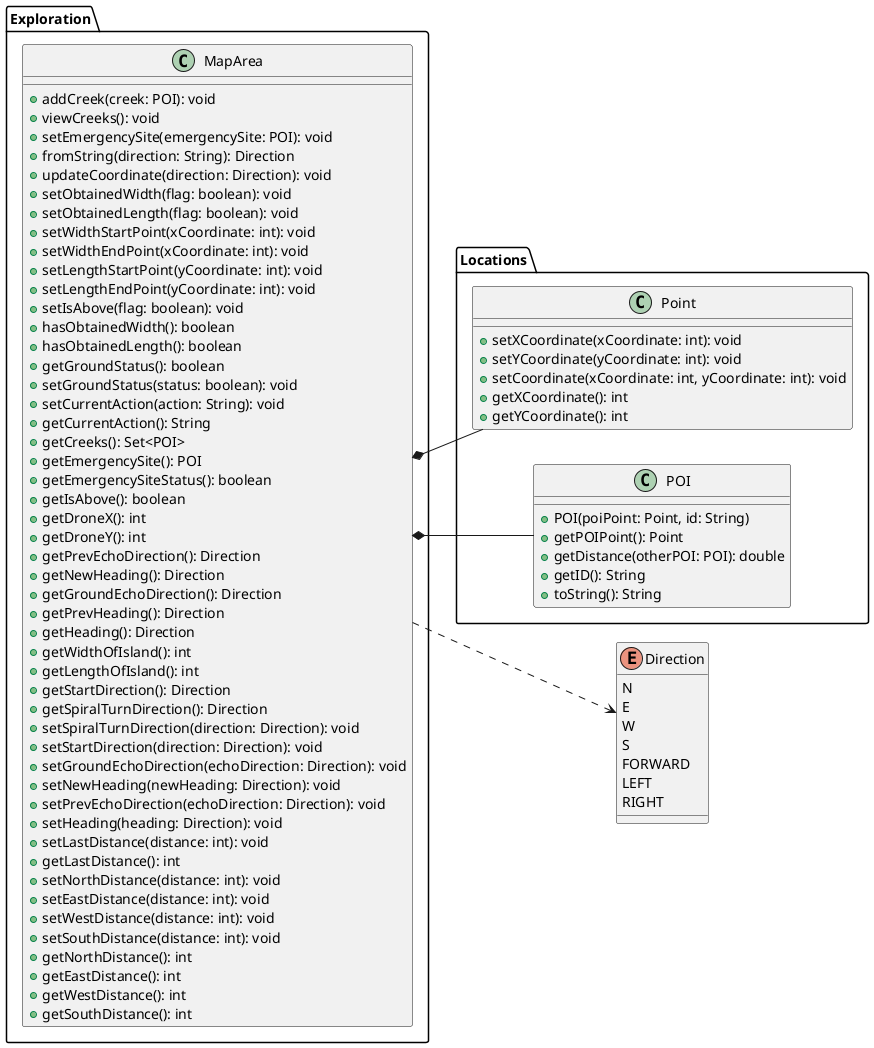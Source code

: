 @startuml "MapArea"

left to right direction
package Exploration {
    class MapArea {
        + addCreek(creek: POI): void
        + viewCreeks(): void
        + setEmergencySite(emergencySite: POI): void
        + fromString(direction: String): Direction
        + updateCoordinate(direction: Direction): void
        + setObtainedWidth(flag: boolean): void
        + setObtainedLength(flag: boolean): void
        + setWidthStartPoint(xCoordinate: int): void
        + setWidthEndPoint(xCoordinate: int): void
        + setLengthStartPoint(yCoordinate: int): void
        + setLengthEndPoint(yCoordinate: int): void
        + setIsAbove(flag: boolean): void
        + hasObtainedWidth(): boolean
        + hasObtainedLength(): boolean
        + getGroundStatus(): boolean
        + setGroundStatus(status: boolean): void
        + setCurrentAction(action: String): void
        + getCurrentAction(): String
        + getCreeks(): Set<POI>
        + getEmergencySite(): POI
        + getEmergencySiteStatus(): boolean
        + getIsAbove(): boolean
        + getDroneX(): int
        + getDroneY(): int
        + getPrevEchoDirection(): Direction
        + getNewHeading(): Direction
        + getGroundEchoDirection(): Direction
        + getPrevHeading(): Direction
        + getHeading(): Direction
        + getWidthOfIsland(): int
        + getLengthOfIsland(): int
        + getStartDirection(): Direction
        + getSpiralTurnDirection(): Direction
        + setSpiralTurnDirection(direction: Direction): void
        + setStartDirection(direction: Direction): void
        + setGroundEchoDirection(echoDirection: Direction): void
        + setNewHeading(newHeading: Direction): void
        + setPrevEchoDirection(echoDirection: Direction): void
        + setHeading(heading: Direction): void
        + setLastDistance(distance: int): void
        + getLastDistance(): int
        + setNorthDistance(distance: int): void
        + setEastDistance(distance: int): void
        + setWestDistance(distance: int): void
        + setSouthDistance(distance: int): void
        + getNorthDistance(): int
        + getEastDistance(): int
        + getWestDistance(): int
        + getSouthDistance(): int
    }
}

package Locations {
    class Point {
        + setXCoordinate(xCoordinate: int): void
        + setYCoordinate(yCoordinate: int): void
        + setCoordinate(xCoordinate: int, yCoordinate: int): void
        + getXCoordinate(): int
        + getYCoordinate(): int
    }
    class POI {
        + POI(poiPoint: Point, id: String)
        + getPOIPoint(): Point
        + getDistance(otherPOI: POI): double
        + getID(): String
        + toString(): String
    }
}

enum Direction {
    N
    E
    W
    S
    FORWARD
    LEFT
    RIGHT
}

MapArea *-- POI
MapArea *-right- Point
MapArea ..> Direction

@enduml
